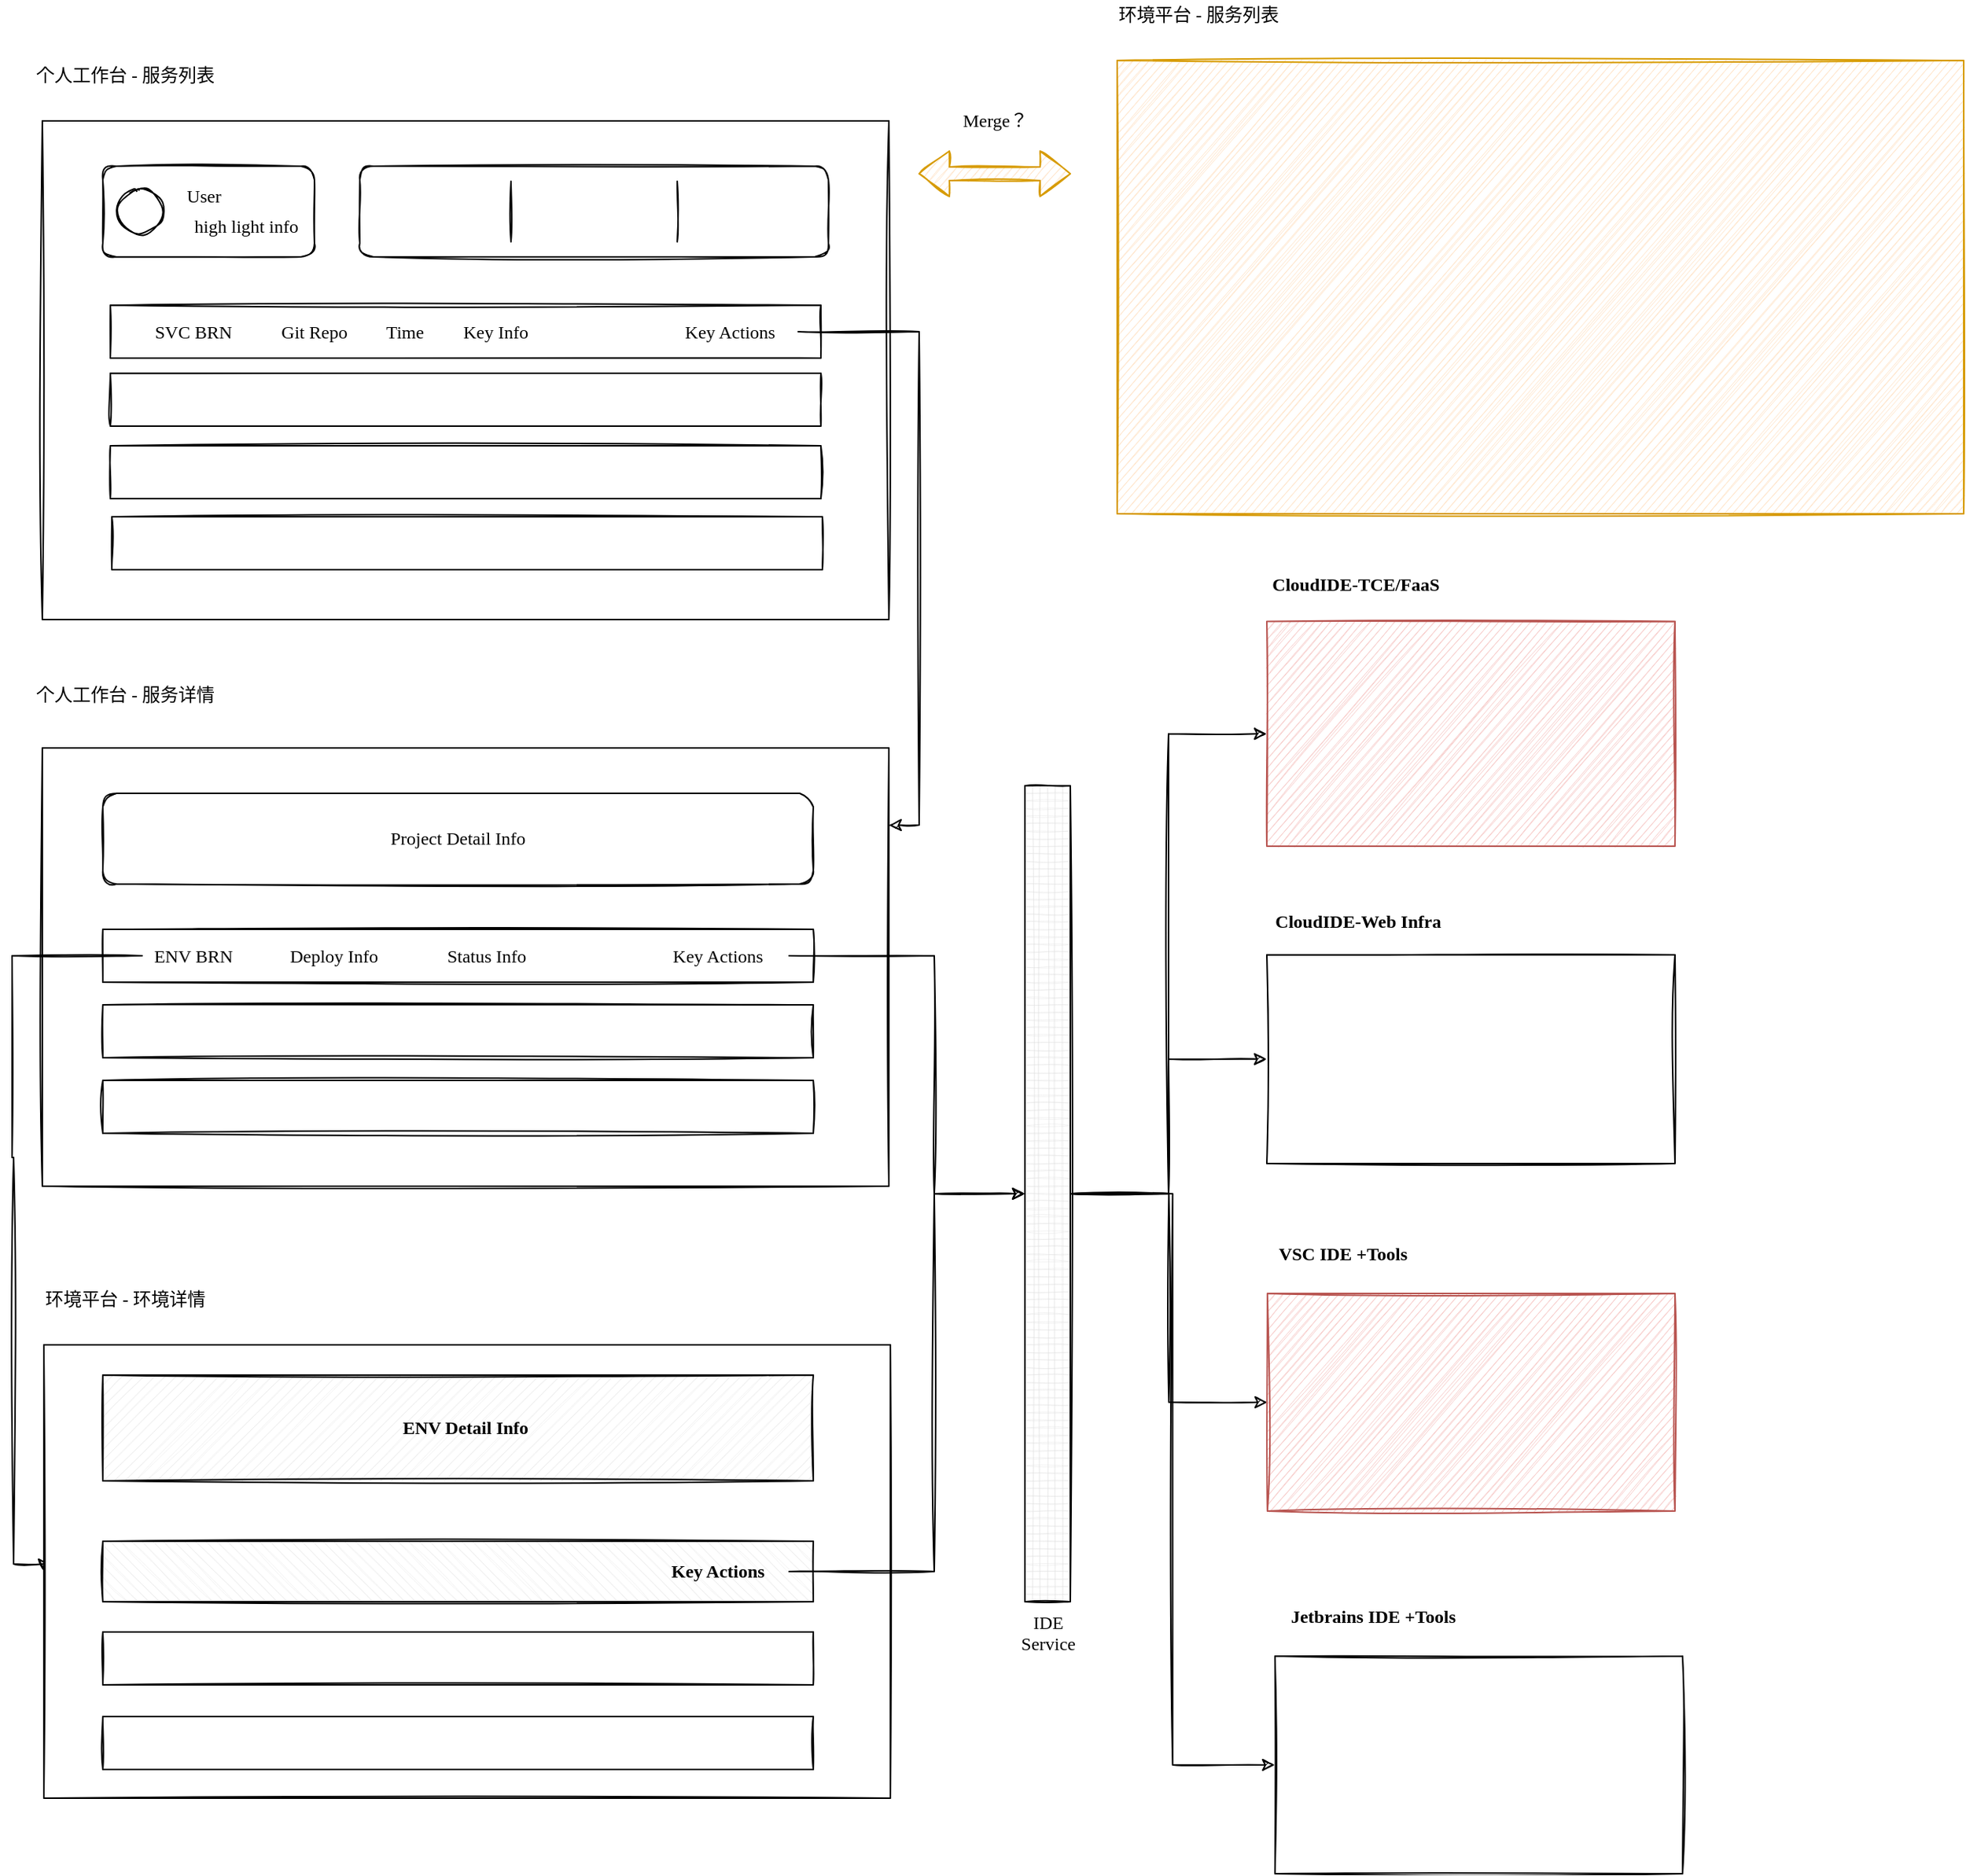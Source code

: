 <mxfile version="14.5.3" type="github">
  <diagram id="nl3zZZx1qM9_duUa9IWT" name="Page-1">
    <mxGraphModel dx="1114" dy="1631" grid="1" gridSize="10" guides="1" tooltips="1" connect="1" arrows="1" fold="1" page="1" pageScale="1" pageWidth="827" pageHeight="1169" math="0" shadow="0">
      <root>
        <mxCell id="0" />
        <mxCell id="1" parent="0" />
        <mxCell id="xV1JyaOktzTvIBMgtU9d-1" value="" style="rounded=0;whiteSpace=wrap;html=1;sketch=1;" vertex="1" parent="1">
          <mxGeometry x="120" y="100" width="560" height="330" as="geometry" />
        </mxCell>
        <mxCell id="xV1JyaOktzTvIBMgtU9d-4" value="个人工作台 - 服务列表" style="text;html=1;strokeColor=none;fillColor=none;align=center;verticalAlign=middle;whiteSpace=wrap;rounded=0;sketch=1;fontFamily=Comic Sans MS;" vertex="1" parent="1">
          <mxGeometry x="110" y="60" width="130" height="20" as="geometry" />
        </mxCell>
        <mxCell id="xV1JyaOktzTvIBMgtU9d-14" value="" style="rounded=1;whiteSpace=wrap;html=1;sketch=1;fontFamily=hannotateSC-W5;" vertex="1" parent="1">
          <mxGeometry x="160" y="130" width="140" height="60" as="geometry" />
        </mxCell>
        <mxCell id="xV1JyaOktzTvIBMgtU9d-15" value="" style="ellipse;whiteSpace=wrap;html=1;aspect=fixed;sketch=1;fontFamily=hannotateSC-W5;" vertex="1" parent="1">
          <mxGeometry x="170" y="145" width="30" height="30" as="geometry" />
        </mxCell>
        <mxCell id="xV1JyaOktzTvIBMgtU9d-16" value="User" style="text;html=1;strokeColor=none;fillColor=none;align=center;verticalAlign=middle;whiteSpace=wrap;rounded=0;sketch=1;fontFamily=Comic Sans MS;" vertex="1" parent="1">
          <mxGeometry x="207" y="140" width="40" height="20" as="geometry" />
        </mxCell>
        <mxCell id="xV1JyaOktzTvIBMgtU9d-17" value="high light info" style="text;html=1;strokeColor=none;fillColor=none;align=center;verticalAlign=middle;whiteSpace=wrap;rounded=0;sketch=1;fontFamily=Comic Sans MS;" vertex="1" parent="1">
          <mxGeometry x="210" y="160" width="90" height="20" as="geometry" />
        </mxCell>
        <mxCell id="xV1JyaOktzTvIBMgtU9d-18" value="" style="rounded=1;whiteSpace=wrap;html=1;sketch=1;fontFamily=hannotateSC-W5;" vertex="1" parent="1">
          <mxGeometry x="330" y="130" width="310" height="60" as="geometry" />
        </mxCell>
        <mxCell id="xV1JyaOktzTvIBMgtU9d-21" value="" style="rounded=0;whiteSpace=wrap;html=1;sketch=1;fontFamily=hannotateSC-W5;" vertex="1" parent="1">
          <mxGeometry x="165" y="222" width="470" height="35" as="geometry" />
        </mxCell>
        <mxCell id="xV1JyaOktzTvIBMgtU9d-22" value="" style="rounded=0;whiteSpace=wrap;html=1;sketch=1;fontFamily=hannotateSC-W5;" vertex="1" parent="1">
          <mxGeometry x="165" y="267" width="470" height="35" as="geometry" />
        </mxCell>
        <mxCell id="xV1JyaOktzTvIBMgtU9d-23" value="" style="rounded=0;whiteSpace=wrap;html=1;sketch=1;fontFamily=hannotateSC-W5;" vertex="1" parent="1">
          <mxGeometry x="165" y="315" width="470" height="35" as="geometry" />
        </mxCell>
        <mxCell id="xV1JyaOktzTvIBMgtU9d-24" value="" style="rounded=0;whiteSpace=wrap;html=1;sketch=1;fontFamily=hannotateSC-W5;" vertex="1" parent="1">
          <mxGeometry x="166" y="362" width="470" height="35" as="geometry" />
        </mxCell>
        <mxCell id="xV1JyaOktzTvIBMgtU9d-25" value="" style="endArrow=none;html=1;fontFamily=hannotateSC-W5;sketch=1;" edge="1" parent="1">
          <mxGeometry width="50" height="50" relative="1" as="geometry">
            <mxPoint x="540" y="180" as="sourcePoint" />
            <mxPoint x="540" y="140" as="targetPoint" />
          </mxGeometry>
        </mxCell>
        <mxCell id="xV1JyaOktzTvIBMgtU9d-27" value="" style="endArrow=none;html=1;fontFamily=hannotateSC-W5;sketch=1;" edge="1" parent="1">
          <mxGeometry width="50" height="50" relative="1" as="geometry">
            <mxPoint x="430" y="180" as="sourcePoint" />
            <mxPoint x="430" y="140" as="targetPoint" />
          </mxGeometry>
        </mxCell>
        <mxCell id="xV1JyaOktzTvIBMgtU9d-28" value="SVC BRN" style="text;html=1;strokeColor=none;fillColor=none;align=center;verticalAlign=middle;whiteSpace=wrap;rounded=0;sketch=1;fontFamily=Comic Sans MS;" vertex="1" parent="1">
          <mxGeometry x="190" y="229.5" width="60" height="20" as="geometry" />
        </mxCell>
        <mxCell id="xV1JyaOktzTvIBMgtU9d-29" value="Git Repo" style="text;html=1;strokeColor=none;fillColor=none;align=center;verticalAlign=middle;whiteSpace=wrap;rounded=0;sketch=1;fontFamily=Comic Sans MS;" vertex="1" parent="1">
          <mxGeometry x="270" y="229.5" width="60" height="20" as="geometry" />
        </mxCell>
        <mxCell id="xV1JyaOktzTvIBMgtU9d-30" value="Time" style="text;html=1;strokeColor=none;fillColor=none;align=center;verticalAlign=middle;whiteSpace=wrap;rounded=0;sketch=1;fontFamily=Comic Sans MS;" vertex="1" parent="1">
          <mxGeometry x="330" y="229.5" width="60" height="20" as="geometry" />
        </mxCell>
        <mxCell id="xV1JyaOktzTvIBMgtU9d-31" value="Key Info" style="text;html=1;strokeColor=none;fillColor=none;align=center;verticalAlign=middle;whiteSpace=wrap;rounded=0;sketch=1;fontFamily=Comic Sans MS;" vertex="1" parent="1">
          <mxGeometry x="390" y="229.5" width="60" height="20" as="geometry" />
        </mxCell>
        <mxCell id="xV1JyaOktzTvIBMgtU9d-51" style="edgeStyle=orthogonalEdgeStyle;rounded=0;sketch=1;orthogonalLoop=1;jettySize=auto;html=1;entryX=1;entryY=0.176;entryDx=0;entryDy=0;fontFamily=Comic Sans MS;entryPerimeter=0;" edge="1" parent="1" source="xV1JyaOktzTvIBMgtU9d-32" target="xV1JyaOktzTvIBMgtU9d-3">
          <mxGeometry relative="1" as="geometry">
            <Array as="points">
              <mxPoint x="700" y="240" />
              <mxPoint x="700" y="566" />
            </Array>
          </mxGeometry>
        </mxCell>
        <mxCell id="xV1JyaOktzTvIBMgtU9d-32" value="Key Actions" style="text;html=1;strokeColor=none;fillColor=none;align=center;verticalAlign=middle;whiteSpace=wrap;rounded=0;sketch=1;fontFamily=Comic Sans MS;" vertex="1" parent="1">
          <mxGeometry x="530" y="229.5" width="90" height="20" as="geometry" />
        </mxCell>
        <mxCell id="xV1JyaOktzTvIBMgtU9d-50" value="" style="group" vertex="1" connectable="0" parent="1">
          <mxGeometry x="110" y="470" width="570" height="335" as="geometry" />
        </mxCell>
        <mxCell id="xV1JyaOktzTvIBMgtU9d-3" value="" style="rounded=0;whiteSpace=wrap;html=1;sketch=1;" vertex="1" parent="xV1JyaOktzTvIBMgtU9d-50">
          <mxGeometry x="10" y="45" width="560" height="290" as="geometry" />
        </mxCell>
        <mxCell id="xV1JyaOktzTvIBMgtU9d-12" value="个人工作台 - 服务详情" style="text;html=1;strokeColor=none;fillColor=none;align=center;verticalAlign=middle;whiteSpace=wrap;rounded=0;sketch=1;fontFamily=Comic Sans MS;" vertex="1" parent="xV1JyaOktzTvIBMgtU9d-50">
          <mxGeometry width="130" height="20" as="geometry" />
        </mxCell>
        <mxCell id="xV1JyaOktzTvIBMgtU9d-34" value="Project Detail Info" style="rounded=1;whiteSpace=wrap;html=1;sketch=1;fontFamily=Comic Sans MS;" vertex="1" parent="xV1JyaOktzTvIBMgtU9d-50">
          <mxGeometry x="50" y="75" width="470" height="60" as="geometry" />
        </mxCell>
        <mxCell id="xV1JyaOktzTvIBMgtU9d-35" value="" style="rounded=0;whiteSpace=wrap;html=1;sketch=1;fontFamily=hannotateSC-W5;" vertex="1" parent="xV1JyaOktzTvIBMgtU9d-50">
          <mxGeometry x="50" y="165" width="470" height="35" as="geometry" />
        </mxCell>
        <mxCell id="xV1JyaOktzTvIBMgtU9d-36" value="ENV BRN" style="text;html=1;strokeColor=none;fillColor=none;align=center;verticalAlign=middle;whiteSpace=wrap;rounded=0;sketch=1;fontFamily=Comic Sans MS;" vertex="1" parent="xV1JyaOktzTvIBMgtU9d-50">
          <mxGeometry x="76" y="172.5" width="68" height="20" as="geometry" />
        </mxCell>
        <mxCell id="xV1JyaOktzTvIBMgtU9d-39" value="Deploy Info" style="text;html=1;strokeColor=none;fillColor=none;align=center;verticalAlign=middle;whiteSpace=wrap;rounded=0;sketch=1;fontFamily=Comic Sans MS;" vertex="1" parent="xV1JyaOktzTvIBMgtU9d-50">
          <mxGeometry x="156" y="172.5" width="94" height="20" as="geometry" />
        </mxCell>
        <mxCell id="xV1JyaOktzTvIBMgtU9d-40" value="Status Info" style="text;html=1;strokeColor=none;fillColor=none;align=center;verticalAlign=middle;whiteSpace=wrap;rounded=0;sketch=1;fontFamily=Comic Sans MS;" vertex="1" parent="xV1JyaOktzTvIBMgtU9d-50">
          <mxGeometry x="257" y="172.5" width="94" height="20" as="geometry" />
        </mxCell>
        <mxCell id="xV1JyaOktzTvIBMgtU9d-41" value="Key Actions" style="text;html=1;strokeColor=none;fillColor=none;align=center;verticalAlign=middle;whiteSpace=wrap;rounded=0;sketch=1;fontFamily=Comic Sans MS;" vertex="1" parent="xV1JyaOktzTvIBMgtU9d-50">
          <mxGeometry x="410" y="172.5" width="94" height="20" as="geometry" />
        </mxCell>
        <mxCell id="xV1JyaOktzTvIBMgtU9d-44" value="" style="rounded=0;whiteSpace=wrap;html=1;sketch=1;fontFamily=hannotateSC-W5;" vertex="1" parent="xV1JyaOktzTvIBMgtU9d-50">
          <mxGeometry x="50" y="215" width="470" height="35" as="geometry" />
        </mxCell>
        <mxCell id="xV1JyaOktzTvIBMgtU9d-45" value="" style="rounded=0;whiteSpace=wrap;html=1;sketch=1;fontFamily=hannotateSC-W5;" vertex="1" parent="xV1JyaOktzTvIBMgtU9d-50">
          <mxGeometry x="50" y="265" width="470" height="35" as="geometry" />
        </mxCell>
        <mxCell id="xV1JyaOktzTvIBMgtU9d-52" style="edgeStyle=orthogonalEdgeStyle;rounded=0;sketch=1;orthogonalLoop=1;jettySize=auto;html=1;entryX=0;entryY=0.5;entryDx=0;entryDy=0;fontFamily=Comic Sans MS;" edge="1" parent="1" source="xV1JyaOktzTvIBMgtU9d-36" target="xV1JyaOktzTvIBMgtU9d-47">
          <mxGeometry relative="1" as="geometry">
            <Array as="points">
              <mxPoint x="100" y="653" />
              <mxPoint x="100" y="786" />
              <mxPoint x="101" y="786" />
              <mxPoint x="101" y="1055" />
            </Array>
          </mxGeometry>
        </mxCell>
        <mxCell id="xV1JyaOktzTvIBMgtU9d-82" style="edgeStyle=orthogonalEdgeStyle;rounded=0;sketch=1;orthogonalLoop=1;jettySize=auto;html=1;entryX=0;entryY=0.5;entryDx=0;entryDy=0;fontFamily=Comic Sans MS;fontSize=12;" edge="1" parent="1" source="xV1JyaOktzTvIBMgtU9d-78" target="xV1JyaOktzTvIBMgtU9d-77">
          <mxGeometry relative="1" as="geometry" />
        </mxCell>
        <mxCell id="xV1JyaOktzTvIBMgtU9d-83" style="edgeStyle=orthogonalEdgeStyle;rounded=0;sketch=1;orthogonalLoop=1;jettySize=auto;html=1;fontFamily=Comic Sans MS;fontSize=12;entryX=0;entryY=0.5;entryDx=0;entryDy=0;" edge="1" parent="1" source="xV1JyaOktzTvIBMgtU9d-78" target="xV1JyaOktzTvIBMgtU9d-93">
          <mxGeometry relative="1" as="geometry" />
        </mxCell>
        <mxCell id="xV1JyaOktzTvIBMgtU9d-91" style="edgeStyle=orthogonalEdgeStyle;rounded=0;sketch=1;orthogonalLoop=1;jettySize=auto;html=1;fontFamily=Comic Sans MS;fontSize=12;" edge="1" parent="1" source="xV1JyaOktzTvIBMgtU9d-78" target="xV1JyaOktzTvIBMgtU9d-89">
          <mxGeometry relative="1" as="geometry" />
        </mxCell>
        <mxCell id="xV1JyaOktzTvIBMgtU9d-96" style="edgeStyle=orthogonalEdgeStyle;rounded=0;sketch=1;orthogonalLoop=1;jettySize=auto;html=1;fontFamily=Comic Sans MS;fontSize=12;" edge="1" parent="1" source="xV1JyaOktzTvIBMgtU9d-78" target="xV1JyaOktzTvIBMgtU9d-81">
          <mxGeometry relative="1" as="geometry" />
        </mxCell>
        <mxCell id="xV1JyaOktzTvIBMgtU9d-78" value="IDE &lt;br&gt;Service" style="verticalLabelPosition=bottom;verticalAlign=top;html=1;shape=mxgraph.basic.patternFillRect;fillStyle=grid;step=5;fillStrokeWidth=0.2;fillStrokeColor=#dddddd;shadow=0;glass=0;sketch=1;fontFamily=Comic Sans MS;fontSize=12;" vertex="1" parent="1">
          <mxGeometry x="770" y="540" width="30" height="540" as="geometry" />
        </mxCell>
        <mxCell id="xV1JyaOktzTvIBMgtU9d-79" style="edgeStyle=orthogonalEdgeStyle;rounded=0;sketch=1;orthogonalLoop=1;jettySize=auto;html=1;fontFamily=Comic Sans MS;fontSize=12;entryX=0;entryY=0.5;entryDx=0;entryDy=0;entryPerimeter=0;" edge="1" parent="1" source="xV1JyaOktzTvIBMgtU9d-41" target="xV1JyaOktzTvIBMgtU9d-78">
          <mxGeometry relative="1" as="geometry">
            <mxPoint x="800" y="653" as="targetPoint" />
            <Array as="points">
              <mxPoint x="710" y="653" />
              <mxPoint x="710" y="810" />
            </Array>
          </mxGeometry>
        </mxCell>
        <mxCell id="xV1JyaOktzTvIBMgtU9d-86" value="" style="group" vertex="1" connectable="0" parent="1">
          <mxGeometry x="925" y="840" width="275" height="180" as="geometry" />
        </mxCell>
        <mxCell id="xV1JyaOktzTvIBMgtU9d-81" value="" style="rounded=0;whiteSpace=wrap;html=1;sketch=1;fillColor=#f8cecc;strokeColor=#b85450;" vertex="1" parent="xV1JyaOktzTvIBMgtU9d-86">
          <mxGeometry x="5.392" y="36" width="269.608" height="144" as="geometry" />
        </mxCell>
        <mxCell id="xV1JyaOktzTvIBMgtU9d-85" value="VSC IDE +Tools" style="text;html=1;align=center;verticalAlign=middle;resizable=0;points=[];autosize=1;fontSize=12;fontFamily=Comic Sans MS;fontStyle=1" vertex="1" parent="xV1JyaOktzTvIBMgtU9d-86">
          <mxGeometry x="-0.392" width="110" height="20" as="geometry" />
        </mxCell>
        <mxCell id="xV1JyaOktzTvIBMgtU9d-87" value="" style="group" vertex="1" connectable="0" parent="1">
          <mxGeometry x="920" y="397" width="280" height="183" as="geometry" />
        </mxCell>
        <mxCell id="xV1JyaOktzTvIBMgtU9d-77" value="" style="rounded=0;whiteSpace=wrap;html=1;sketch=1;fillColor=#f8cecc;strokeColor=#b85450;" vertex="1" parent="xV1JyaOktzTvIBMgtU9d-87">
          <mxGeometry x="10" y="34.256" width="270" height="148.744" as="geometry" />
        </mxCell>
        <mxCell id="xV1JyaOktzTvIBMgtU9d-84" value="CloudIDE-TCE/FaaS&amp;nbsp;" style="text;html=1;align=center;verticalAlign=middle;resizable=0;points=[];autosize=1;fontSize=12;fontFamily=Comic Sans MS;fontStyle=1" vertex="1" parent="xV1JyaOktzTvIBMgtU9d-87">
          <mxGeometry width="140" height="20" as="geometry" />
        </mxCell>
        <mxCell id="xV1JyaOktzTvIBMgtU9d-88" value="" style="group" vertex="1" connectable="0" parent="1">
          <mxGeometry x="920" y="620" width="280" height="170" as="geometry" />
        </mxCell>
        <mxCell id="xV1JyaOktzTvIBMgtU9d-89" value="" style="rounded=0;whiteSpace=wrap;html=1;sketch=1;" vertex="1" parent="xV1JyaOktzTvIBMgtU9d-88">
          <mxGeometry x="10" y="31.823" width="270" height="138.177" as="geometry" />
        </mxCell>
        <mxCell id="xV1JyaOktzTvIBMgtU9d-90" value="CloudIDE-Web Infra" style="text;html=1;align=center;verticalAlign=middle;resizable=0;points=[];autosize=1;fontSize=12;fontFamily=Comic Sans MS;fontStyle=1" vertex="1" parent="xV1JyaOktzTvIBMgtU9d-88">
          <mxGeometry width="140" height="20" as="geometry" />
        </mxCell>
        <mxCell id="xV1JyaOktzTvIBMgtU9d-92" value="" style="group" vertex="1" connectable="0" parent="1">
          <mxGeometry x="930" y="1080" width="275" height="180" as="geometry" />
        </mxCell>
        <mxCell id="xV1JyaOktzTvIBMgtU9d-93" value="" style="rounded=0;whiteSpace=wrap;html=1;sketch=1;" vertex="1" parent="xV1JyaOktzTvIBMgtU9d-92">
          <mxGeometry x="5.392" y="36" width="269.608" height="144" as="geometry" />
        </mxCell>
        <mxCell id="xV1JyaOktzTvIBMgtU9d-94" value="Jetbrains IDE +Tools" style="text;html=1;align=center;verticalAlign=middle;resizable=0;points=[];autosize=1;fontSize=12;fontFamily=Comic Sans MS;fontStyle=1" vertex="1" parent="xV1JyaOktzTvIBMgtU9d-92">
          <mxGeometry x="-0.002" width="140" height="20" as="geometry" />
        </mxCell>
        <mxCell id="xV1JyaOktzTvIBMgtU9d-97" value="" style="group" vertex="1" connectable="0" parent="1">
          <mxGeometry x="110" y="870" width="571" height="340" as="geometry" />
        </mxCell>
        <mxCell id="xV1JyaOktzTvIBMgtU9d-47" value="" style="rounded=0;whiteSpace=wrap;html=1;sketch=1;" vertex="1" parent="xV1JyaOktzTvIBMgtU9d-97">
          <mxGeometry x="11" y="40" width="560" height="300" as="geometry" />
        </mxCell>
        <mxCell id="xV1JyaOktzTvIBMgtU9d-48" value="环境平台 - 环境详情" style="text;html=1;strokeColor=none;fillColor=none;align=center;verticalAlign=middle;whiteSpace=wrap;rounded=0;sketch=1;fontFamily=Comic Sans MS;" vertex="1" parent="xV1JyaOktzTvIBMgtU9d-97">
          <mxGeometry width="130" height="20" as="geometry" />
        </mxCell>
        <mxCell id="xV1JyaOktzTvIBMgtU9d-55" value="" style="verticalLabelPosition=bottom;verticalAlign=top;html=1;shape=mxgraph.basic.patternFillRect;fillStyle=diag;step=5;fillStrokeWidth=0.2;fillStrokeColor=#dddddd;shadow=0;glass=0;sketch=1;fontFamily=Comic Sans MS;" vertex="1" parent="xV1JyaOktzTvIBMgtU9d-97">
          <mxGeometry x="50" y="60" width="470" height="70" as="geometry" />
        </mxCell>
        <mxCell id="xV1JyaOktzTvIBMgtU9d-56" value="ENV Detail Info" style="text;html=1;strokeColor=none;fillColor=none;align=center;verticalAlign=middle;whiteSpace=wrap;rounded=0;sketch=1;fontFamily=Comic Sans MS;fontSize=12;fontStyle=1" vertex="1" parent="xV1JyaOktzTvIBMgtU9d-97">
          <mxGeometry x="225" y="85" width="130" height="20" as="geometry" />
        </mxCell>
        <mxCell id="xV1JyaOktzTvIBMgtU9d-62" value="" style="verticalLabelPosition=bottom;verticalAlign=top;html=1;shape=mxgraph.basic.patternFillRect;fillStyle=diagRev;step=5;fillStrokeWidth=0.2;fillStrokeColor=#dddddd;shadow=0;glass=0;sketch=1;fontFamily=Comic Sans MS;fontSize=12;" vertex="1" parent="xV1JyaOktzTvIBMgtU9d-97">
          <mxGeometry x="50" y="170" width="470" height="40" as="geometry" />
        </mxCell>
        <mxCell id="xV1JyaOktzTvIBMgtU9d-63" value="Key Actions" style="text;html=1;strokeColor=none;fillColor=none;align=center;verticalAlign=middle;whiteSpace=wrap;rounded=0;sketch=1;fontFamily=Comic Sans MS;fontStyle=1" vertex="1" parent="xV1JyaOktzTvIBMgtU9d-97">
          <mxGeometry x="410" y="180" width="94" height="20" as="geometry" />
        </mxCell>
        <mxCell id="xV1JyaOktzTvIBMgtU9d-64" value="" style="rounded=0;whiteSpace=wrap;html=1;sketch=1;fontFamily=hannotateSC-W5;" vertex="1" parent="xV1JyaOktzTvIBMgtU9d-97">
          <mxGeometry x="50" y="230" width="470" height="35" as="geometry" />
        </mxCell>
        <mxCell id="xV1JyaOktzTvIBMgtU9d-65" value="" style="rounded=0;whiteSpace=wrap;html=1;sketch=1;fontFamily=hannotateSC-W5;" vertex="1" parent="xV1JyaOktzTvIBMgtU9d-97">
          <mxGeometry x="50" y="286" width="470" height="35" as="geometry" />
        </mxCell>
        <mxCell id="xV1JyaOktzTvIBMgtU9d-99" value="" style="rounded=0;whiteSpace=wrap;html=1;sketch=1;fillColor=#ffe6cc;strokeColor=#d79b00;" vertex="1" parent="1">
          <mxGeometry x="831" y="60" width="560" height="300" as="geometry" />
        </mxCell>
        <mxCell id="xV1JyaOktzTvIBMgtU9d-100" value="环境平台 - 服务列表" style="text;html=1;strokeColor=none;fillColor=none;align=center;verticalAlign=middle;whiteSpace=wrap;rounded=0;sketch=1;fontFamily=Comic Sans MS;" vertex="1" parent="1">
          <mxGeometry x="820" y="20" width="130" height="20" as="geometry" />
        </mxCell>
        <mxCell id="xV1JyaOktzTvIBMgtU9d-107" value="" style="shape=doubleArrow;whiteSpace=wrap;html=1;shadow=0;glass=0;sketch=1;fontFamily=Comic Sans MS;fontSize=12;fillColor=#ffe6cc;strokeColor=#d79b00;" vertex="1" parent="1">
          <mxGeometry x="700" y="120" width="100" height="30" as="geometry" />
        </mxCell>
        <mxCell id="xV1JyaOktzTvIBMgtU9d-108" value="Merge？" style="text;html=1;align=center;verticalAlign=middle;resizable=0;points=[];autosize=1;fontSize=12;fontFamily=Comic Sans MS;" vertex="1" parent="1">
          <mxGeometry x="720" y="90" width="60" height="20" as="geometry" />
        </mxCell>
        <mxCell id="xV1JyaOktzTvIBMgtU9d-80" style="edgeStyle=orthogonalEdgeStyle;rounded=0;sketch=1;orthogonalLoop=1;jettySize=auto;html=1;entryX=0;entryY=0.5;entryDx=0;entryDy=0;entryPerimeter=0;fontFamily=Comic Sans MS;fontSize=12;" edge="1" parent="1" source="xV1JyaOktzTvIBMgtU9d-63" target="xV1JyaOktzTvIBMgtU9d-78">
          <mxGeometry relative="1" as="geometry">
            <Array as="points">
              <mxPoint x="710" y="1060" />
              <mxPoint x="710" y="810" />
            </Array>
          </mxGeometry>
        </mxCell>
      </root>
    </mxGraphModel>
  </diagram>
</mxfile>
